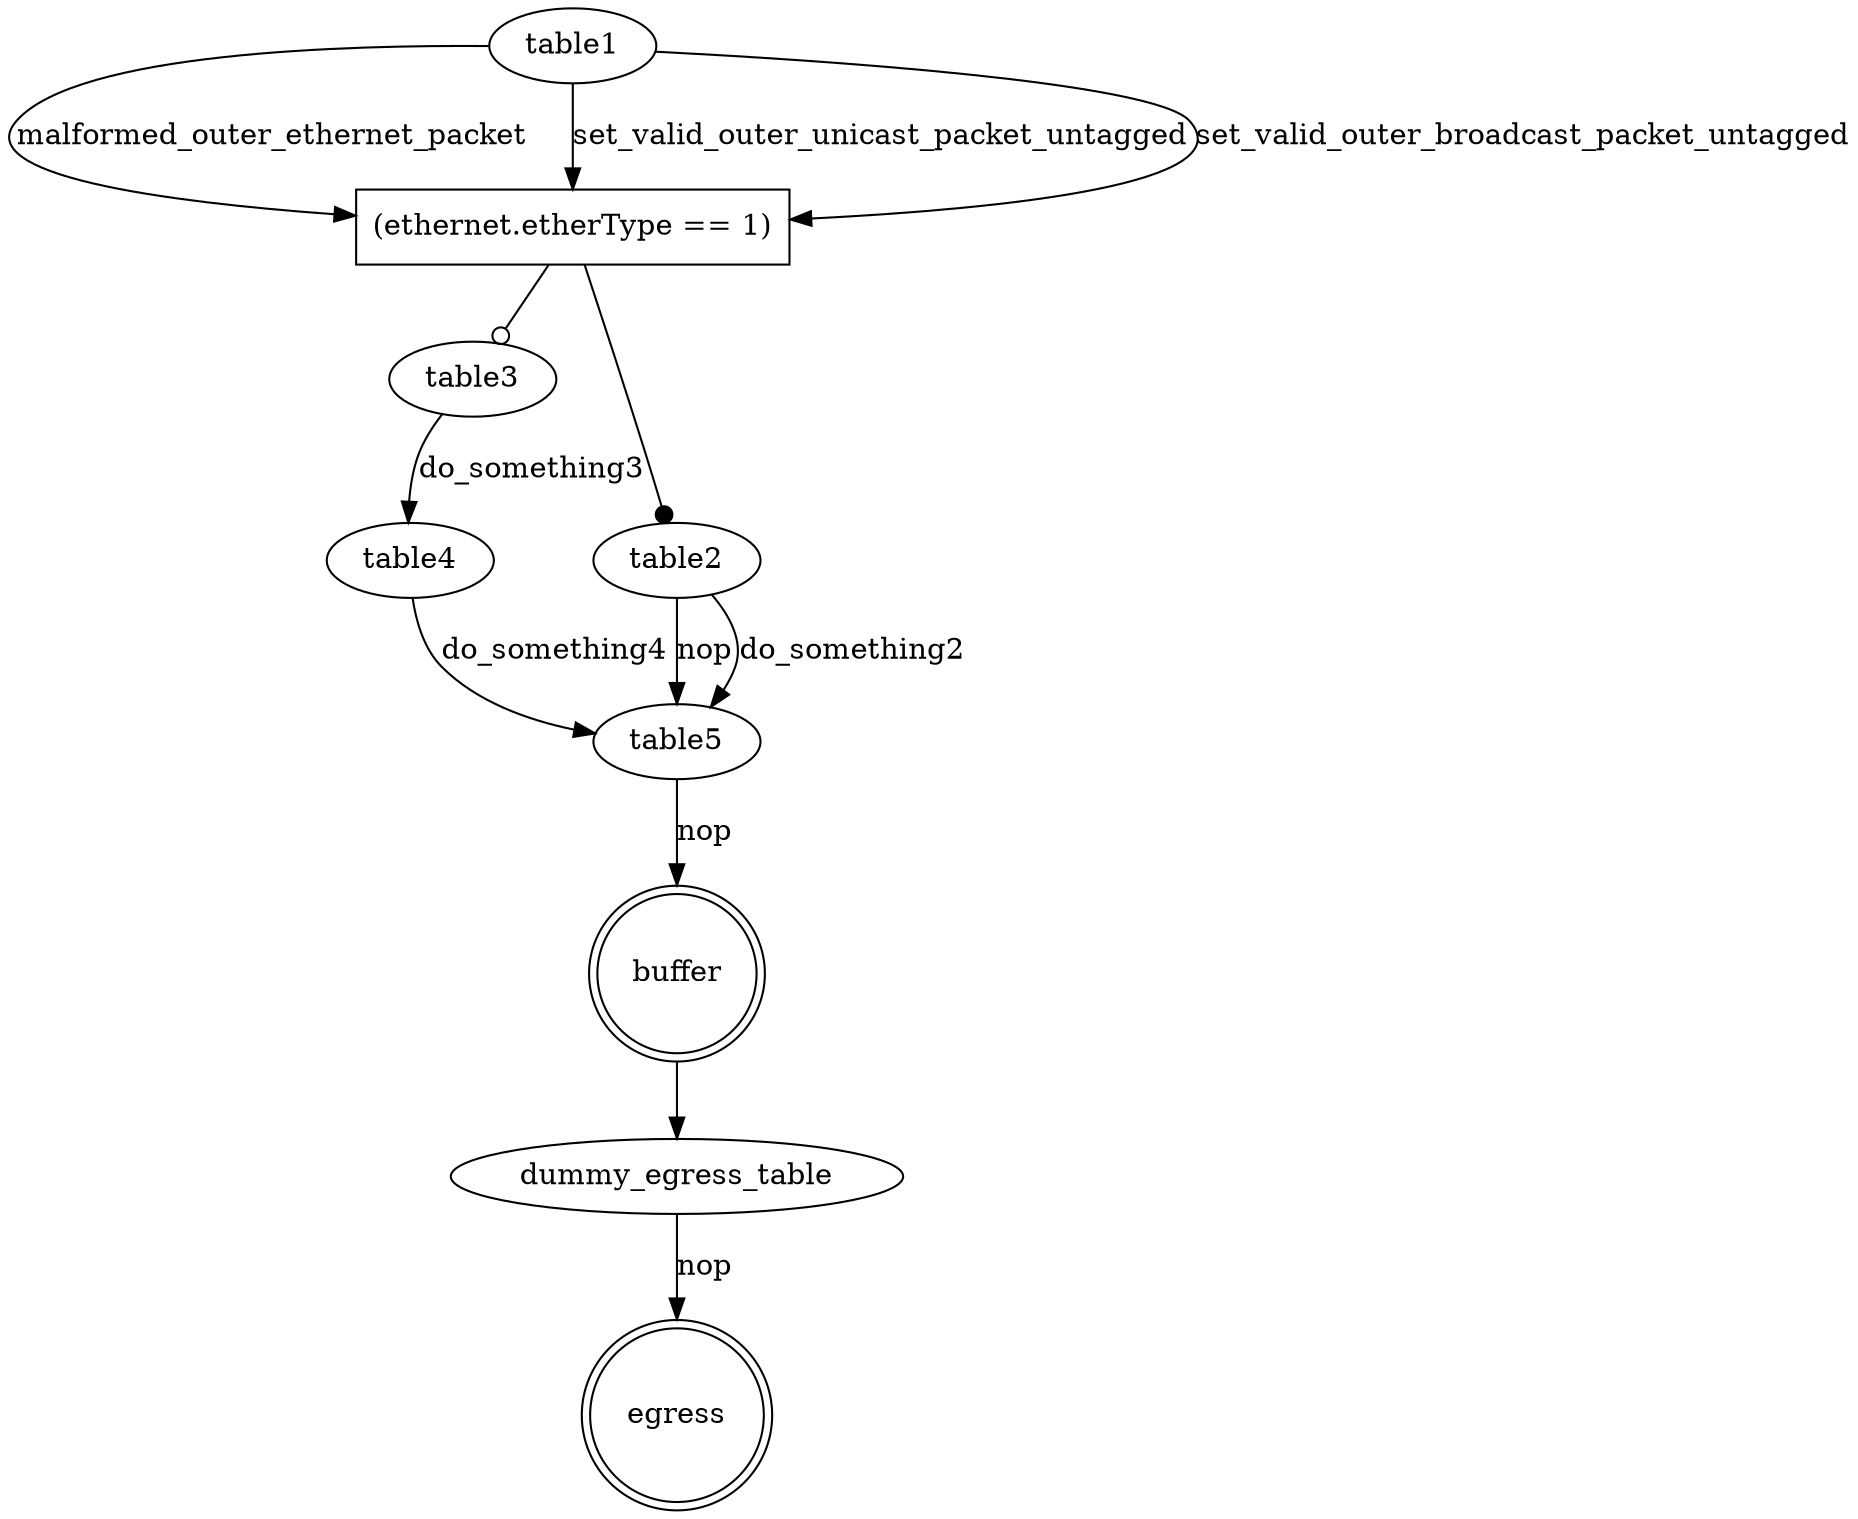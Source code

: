 digraph g {
   buffer [shape=doublecircle];
   egress [shape=doublecircle];
   table1 [shape=ellipse];
   table1 -> _condition_0 [arrowhead=normal label="malformed_outer_ethernet_packet"];
   _condition_0 [shape=box label="(ethernet.etherType == 1)"];
   _condition_0 -> table3 [arrowhead=odot];
   table3 [shape=ellipse];
   table3 -> table4 [arrowhead=normal label="do_something3"];
   table4 [shape=ellipse];
   table4 -> table5 [arrowhead=normal label="do_something4"];
   table5 [shape=ellipse];
   table5 -> buffer [arrowhead=normal label="nop"];
   _condition_0 -> table2 [arrowhead=dot];
   table2 [shape=ellipse];
   table2 -> table5 [arrowhead=normal label="nop"];
   table2 -> table5 [arrowhead=normal label="do_something2"];
   table1 -> _condition_0 [arrowhead=normal label="set_valid_outer_unicast_packet_untagged"];
   table1 -> _condition_0 [arrowhead=normal label="set_valid_outer_broadcast_packet_untagged"];
   buffer -> dummy_egress_table
   dummy_egress_table [shape=ellipse];
   dummy_egress_table -> egress [arrowhead=normal label="nop"];
}
